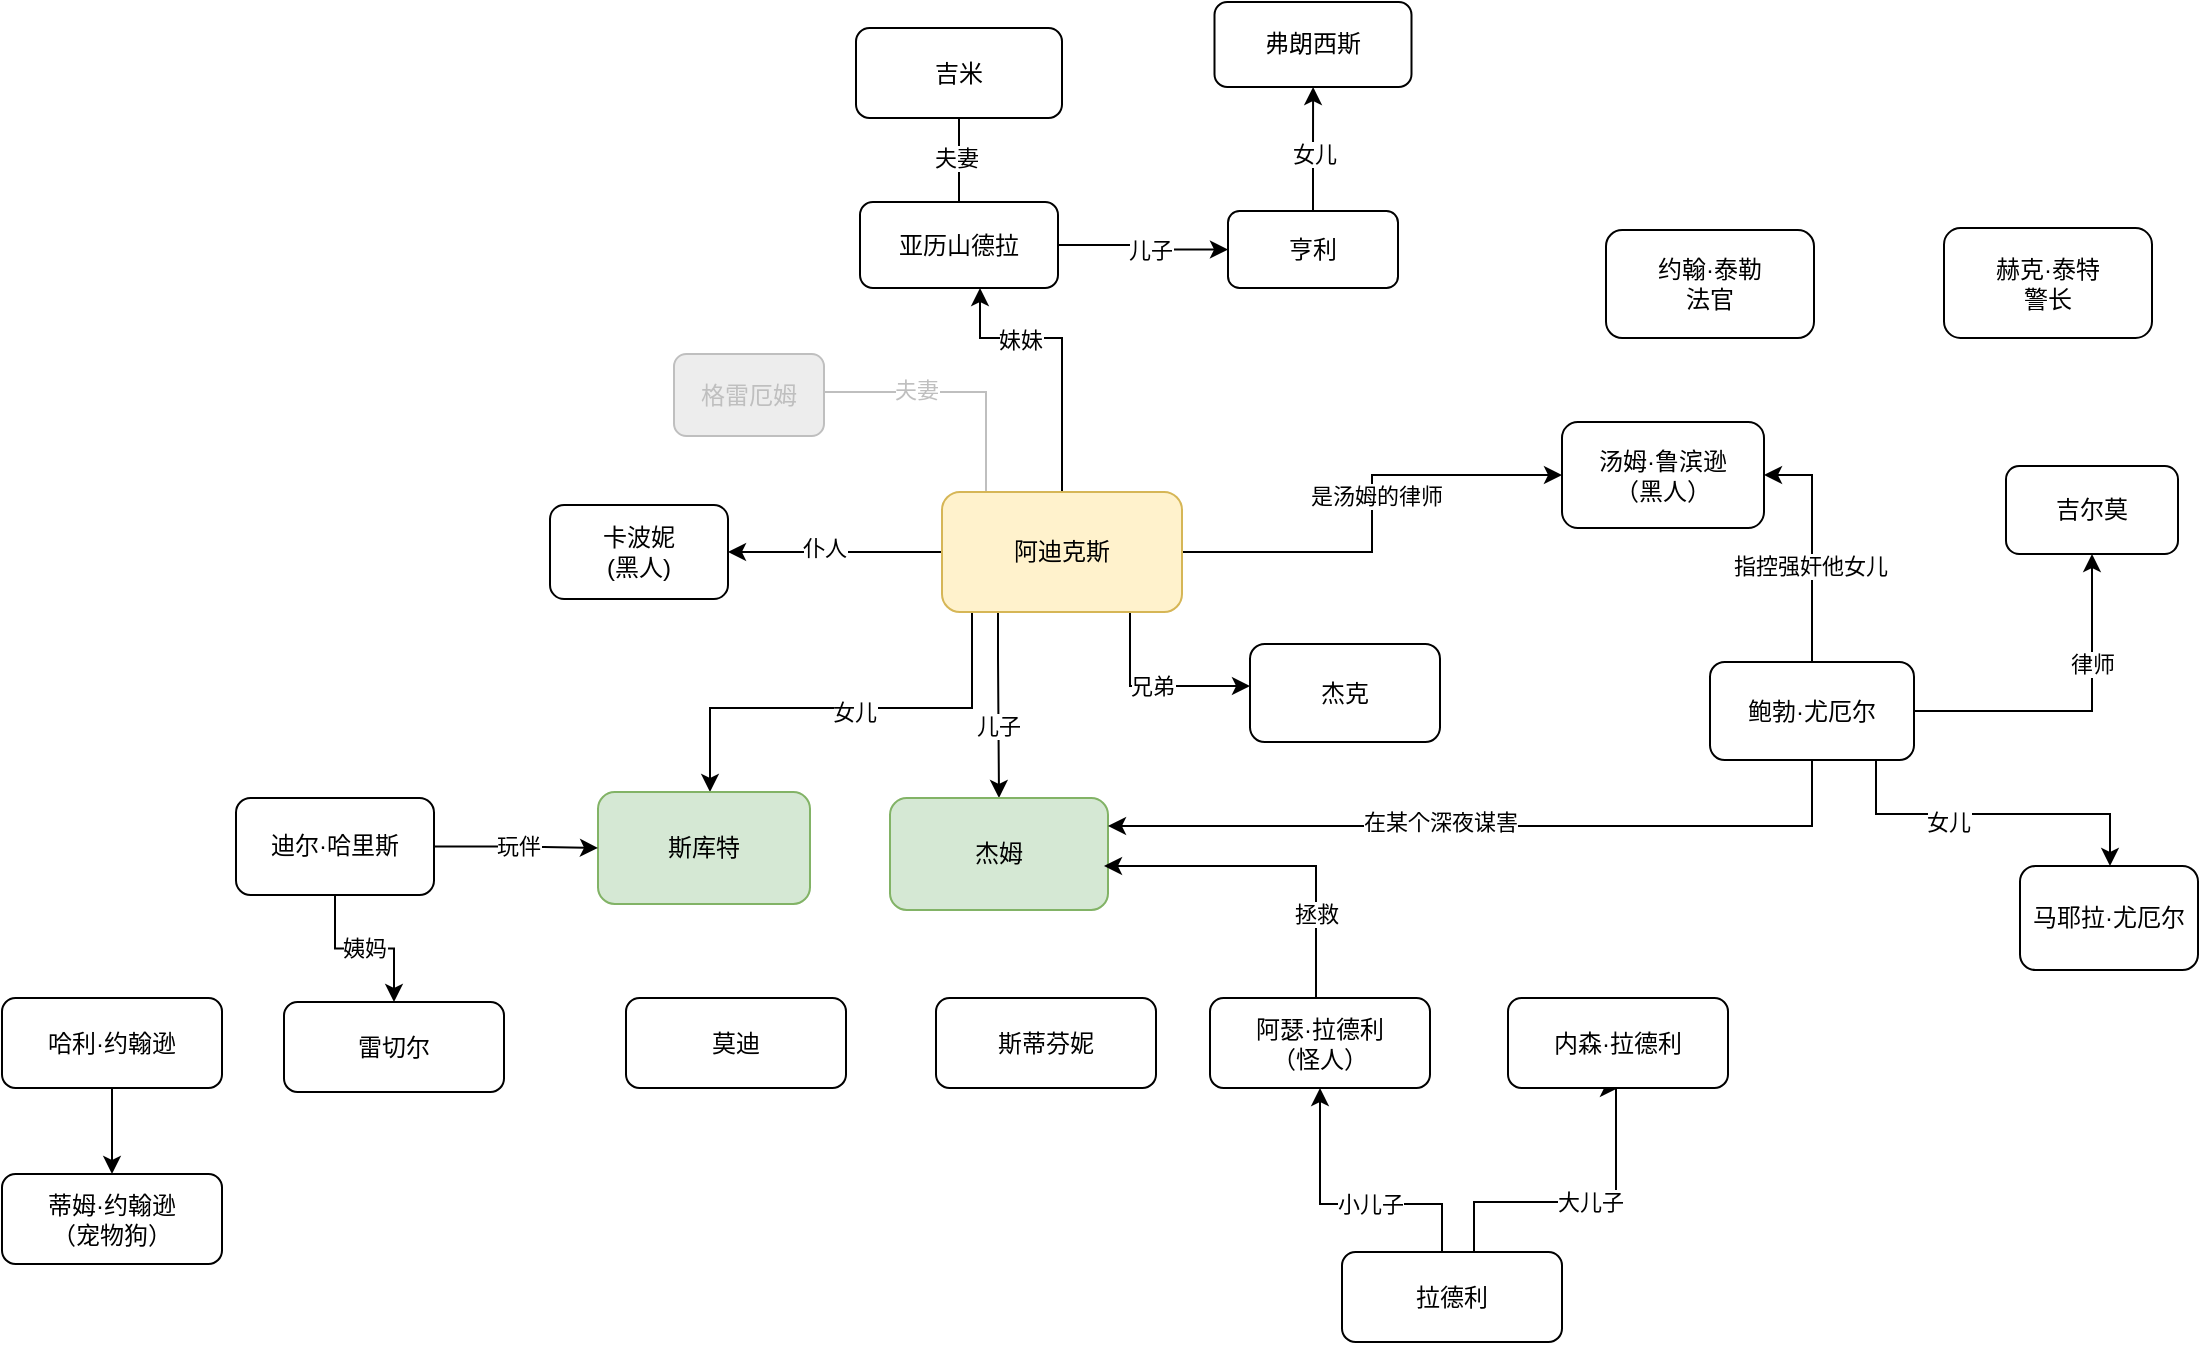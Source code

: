 <mxfile version="17.1.2" type="github">
  <diagram id="kwEa-XvYPqHJNM9P5Y8y" name="Page-1">
    <mxGraphModel dx="2059" dy="788" grid="0" gridSize="10" guides="1" tooltips="1" connect="1" arrows="1" fold="1" page="1" pageScale="1" pageWidth="827" pageHeight="1169" math="0" shadow="0">
      <root>
        <mxCell id="0" />
        <mxCell id="1" parent="0" />
        <mxCell id="xIzXu2N2-aK4Hv0oXQ2q-3" value="" style="edgeStyle=orthogonalEdgeStyle;rounded=0;orthogonalLoop=1;jettySize=auto;html=1;" parent="1" source="xIzXu2N2-aK4Hv0oXQ2q-1" target="xIzXu2N2-aK4Hv0oXQ2q-2" edge="1">
          <mxGeometry relative="1" as="geometry">
            <Array as="points">
              <mxPoint x="224" y="406" />
              <mxPoint x="93" y="406" />
            </Array>
          </mxGeometry>
        </mxCell>
        <mxCell id="xIzXu2N2-aK4Hv0oXQ2q-7" value="女儿" style="edgeLabel;html=1;align=center;verticalAlign=middle;resizable=0;points=[];" parent="xIzXu2N2-aK4Hv0oXQ2q-3" vertex="1" connectable="0">
          <mxGeometry x="-0.025" y="2" relative="1" as="geometry">
            <mxPoint as="offset" />
          </mxGeometry>
        </mxCell>
        <mxCell id="xIzXu2N2-aK4Hv0oXQ2q-5" value="" style="edgeStyle=orthogonalEdgeStyle;rounded=0;orthogonalLoop=1;jettySize=auto;html=1;endArrow=none;endFill=0;strokeColor=#BFBFBF;" parent="1" source="xIzXu2N2-aK4Hv0oXQ2q-1" target="xIzXu2N2-aK4Hv0oXQ2q-4" edge="1">
          <mxGeometry relative="1" as="geometry">
            <Array as="points">
              <mxPoint x="231" y="248" />
            </Array>
          </mxGeometry>
        </mxCell>
        <mxCell id="xIzXu2N2-aK4Hv0oXQ2q-6" value="夫妻" style="edgeLabel;html=1;align=center;verticalAlign=middle;resizable=0;points=[];fontColor=#BFBFBF;" parent="xIzXu2N2-aK4Hv0oXQ2q-5" vertex="1" connectable="0">
          <mxGeometry x="0.25" y="1" relative="1" as="geometry">
            <mxPoint x="-3" y="-2" as="offset" />
          </mxGeometry>
        </mxCell>
        <mxCell id="xIzXu2N2-aK4Hv0oXQ2q-12" value="" style="edgeStyle=orthogonalEdgeStyle;rounded=0;orthogonalLoop=1;jettySize=auto;html=1;endArrow=classic;endFill=1;" parent="1" source="xIzXu2N2-aK4Hv0oXQ2q-1" target="xIzXu2N2-aK4Hv0oXQ2q-11" edge="1">
          <mxGeometry relative="1" as="geometry">
            <Array as="points">
              <mxPoint x="269" y="221" />
              <mxPoint x="228" y="221" />
            </Array>
          </mxGeometry>
        </mxCell>
        <mxCell id="xIzXu2N2-aK4Hv0oXQ2q-13" value="妹妹" style="edgeLabel;html=1;align=center;verticalAlign=middle;resizable=0;points=[];" parent="xIzXu2N2-aK4Hv0oXQ2q-12" vertex="1" connectable="0">
          <mxGeometry x="-0.406" y="3" relative="1" as="geometry">
            <mxPoint x="-18" y="-34" as="offset" />
          </mxGeometry>
        </mxCell>
        <mxCell id="xIzXu2N2-aK4Hv0oXQ2q-24" value="" style="edgeStyle=orthogonalEdgeStyle;rounded=0;orthogonalLoop=1;jettySize=auto;html=1;endArrow=classic;endFill=1;" parent="1" source="xIzXu2N2-aK4Hv0oXQ2q-1" target="xIzXu2N2-aK4Hv0oXQ2q-23" edge="1">
          <mxGeometry relative="1" as="geometry">
            <Array as="points">
              <mxPoint x="303" y="395" />
            </Array>
          </mxGeometry>
        </mxCell>
        <mxCell id="xIzXu2N2-aK4Hv0oXQ2q-25" value="兄弟" style="edgeLabel;html=1;align=center;verticalAlign=middle;resizable=0;points=[];" parent="xIzXu2N2-aK4Hv0oXQ2q-24" vertex="1" connectable="0">
          <mxGeometry x="0.15" y="-3" relative="1" as="geometry">
            <mxPoint x="-8" y="-3" as="offset" />
          </mxGeometry>
        </mxCell>
        <mxCell id="xIzXu2N2-aK4Hv0oXQ2q-27" style="edgeStyle=orthogonalEdgeStyle;rounded=0;orthogonalLoop=1;jettySize=auto;html=1;entryX=1;entryY=0.5;entryDx=0;entryDy=0;endArrow=classic;endFill=1;" parent="1" source="xIzXu2N2-aK4Hv0oXQ2q-1" target="xIzXu2N2-aK4Hv0oXQ2q-26" edge="1">
          <mxGeometry relative="1" as="geometry" />
        </mxCell>
        <mxCell id="xIzXu2N2-aK4Hv0oXQ2q-28" value="仆人" style="edgeLabel;html=1;align=center;verticalAlign=middle;resizable=0;points=[];" parent="xIzXu2N2-aK4Hv0oXQ2q-27" vertex="1" connectable="0">
          <mxGeometry x="0.103" y="-2" relative="1" as="geometry">
            <mxPoint as="offset" />
          </mxGeometry>
        </mxCell>
        <mxCell id="xIzXu2N2-aK4Hv0oXQ2q-42" style="edgeStyle=orthogonalEdgeStyle;rounded=0;orthogonalLoop=1;jettySize=auto;html=1;entryX=0.5;entryY=0;entryDx=0;entryDy=0;startArrow=none;startFill=0;endArrow=classic;endFill=1;" parent="1" source="xIzXu2N2-aK4Hv0oXQ2q-1" target="xIzXu2N2-aK4Hv0oXQ2q-8" edge="1">
          <mxGeometry relative="1" as="geometry">
            <Array as="points">
              <mxPoint x="237" y="381" />
              <mxPoint x="237" y="381" />
            </Array>
          </mxGeometry>
        </mxCell>
        <mxCell id="xIzXu2N2-aK4Hv0oXQ2q-43" value="儿子" style="edgeLabel;html=1;align=center;verticalAlign=middle;resizable=0;points=[];" parent="xIzXu2N2-aK4Hv0oXQ2q-42" vertex="1" connectable="0">
          <mxGeometry x="0.227" y="-1" relative="1" as="geometry">
            <mxPoint as="offset" />
          </mxGeometry>
        </mxCell>
        <mxCell id="i0vwGdIeo6l2HDmmLLKN-1" style="edgeStyle=orthogonalEdgeStyle;rounded=0;orthogonalLoop=1;jettySize=auto;html=1;" parent="1" source="xIzXu2N2-aK4Hv0oXQ2q-1" target="xIzXu2N2-aK4Hv0oXQ2q-41" edge="1">
          <mxGeometry relative="1" as="geometry" />
        </mxCell>
        <mxCell id="i0vwGdIeo6l2HDmmLLKN-2" value="是汤姆的律师" style="edgeLabel;html=1;align=center;verticalAlign=middle;resizable=0;points=[];" parent="i0vwGdIeo6l2HDmmLLKN-1" vertex="1" connectable="0">
          <mxGeometry x="0.082" y="-2" relative="1" as="geometry">
            <mxPoint as="offset" />
          </mxGeometry>
        </mxCell>
        <mxCell id="xIzXu2N2-aK4Hv0oXQ2q-1" value="阿迪克斯" style="rounded=1;whiteSpace=wrap;html=1;fillColor=#fff2cc;strokeColor=#d6b656;" parent="1" vertex="1">
          <mxGeometry x="209" y="298" width="120" height="60" as="geometry" />
        </mxCell>
        <mxCell id="xIzXu2N2-aK4Hv0oXQ2q-2" value="斯库特" style="rounded=1;whiteSpace=wrap;html=1;fillColor=#d5e8d4;strokeColor=#82b366;" parent="1" vertex="1">
          <mxGeometry x="37" y="448" width="106" height="56" as="geometry" />
        </mxCell>
        <mxCell id="xIzXu2N2-aK4Hv0oXQ2q-4" value="格雷厄姆" style="rounded=1;whiteSpace=wrap;html=1;fillColor=#EDEDED;fontColor=#BFBFBF;strokeColor=#BFBFBF;" parent="1" vertex="1">
          <mxGeometry x="75" y="229" width="75" height="41" as="geometry" />
        </mxCell>
        <mxCell id="xIzXu2N2-aK4Hv0oXQ2q-8" value="杰姆" style="rounded=1;whiteSpace=wrap;html=1;fillColor=#d5e8d4;strokeColor=#82b366;" parent="1" vertex="1">
          <mxGeometry x="183" y="451" width="109" height="56" as="geometry" />
        </mxCell>
        <mxCell id="xIzXu2N2-aK4Hv0oXQ2q-15" value="" style="edgeStyle=orthogonalEdgeStyle;rounded=0;orthogonalLoop=1;jettySize=auto;html=1;endArrow=none;endFill=0;" parent="1" source="xIzXu2N2-aK4Hv0oXQ2q-11" target="xIzXu2N2-aK4Hv0oXQ2q-14" edge="1">
          <mxGeometry relative="1" as="geometry" />
        </mxCell>
        <mxCell id="xIzXu2N2-aK4Hv0oXQ2q-16" value="夫妻" style="edgeLabel;html=1;align=center;verticalAlign=middle;resizable=0;points=[];" parent="xIzXu2N2-aK4Hv0oXQ2q-15" vertex="1" connectable="0">
          <mxGeometry x="0.1" y="1" relative="1" as="geometry">
            <mxPoint x="-1" y="1" as="offset" />
          </mxGeometry>
        </mxCell>
        <mxCell id="i0vwGdIeo6l2HDmmLLKN-7" style="edgeStyle=orthogonalEdgeStyle;rounded=0;orthogonalLoop=1;jettySize=auto;html=1;" parent="1" source="xIzXu2N2-aK4Hv0oXQ2q-11" target="xIzXu2N2-aK4Hv0oXQ2q-17" edge="1">
          <mxGeometry relative="1" as="geometry" />
        </mxCell>
        <mxCell id="i0vwGdIeo6l2HDmmLLKN-8" value="儿子" style="edgeLabel;html=1;align=center;verticalAlign=middle;resizable=0;points=[];" parent="i0vwGdIeo6l2HDmmLLKN-7" vertex="1" connectable="0">
          <mxGeometry y="3" relative="1" as="geometry">
            <mxPoint y="1" as="offset" />
          </mxGeometry>
        </mxCell>
        <mxCell id="xIzXu2N2-aK4Hv0oXQ2q-11" value="亚历山德拉" style="rounded=1;whiteSpace=wrap;html=1;" parent="1" vertex="1">
          <mxGeometry x="168" y="153" width="99" height="43" as="geometry" />
        </mxCell>
        <mxCell id="xIzXu2N2-aK4Hv0oXQ2q-14" value="吉米" style="rounded=1;whiteSpace=wrap;html=1;" parent="1" vertex="1">
          <mxGeometry x="166" y="66" width="103" height="45" as="geometry" />
        </mxCell>
        <mxCell id="xIzXu2N2-aK4Hv0oXQ2q-21" value="" style="edgeStyle=orthogonalEdgeStyle;rounded=0;orthogonalLoop=1;jettySize=auto;html=1;endArrow=classic;endFill=1;" parent="1" source="xIzXu2N2-aK4Hv0oXQ2q-17" target="xIzXu2N2-aK4Hv0oXQ2q-20" edge="1">
          <mxGeometry relative="1" as="geometry" />
        </mxCell>
        <mxCell id="xIzXu2N2-aK4Hv0oXQ2q-22" value="女儿" style="edgeLabel;html=1;align=center;verticalAlign=middle;resizable=0;points=[];" parent="xIzXu2N2-aK4Hv0oXQ2q-21" vertex="1" connectable="0">
          <mxGeometry x="-0.229" y="-3" relative="1" as="geometry">
            <mxPoint x="-3" y="-5" as="offset" />
          </mxGeometry>
        </mxCell>
        <mxCell id="xIzXu2N2-aK4Hv0oXQ2q-17" value="亨利" style="rounded=1;whiteSpace=wrap;html=1;" parent="1" vertex="1">
          <mxGeometry x="352" y="157.5" width="85" height="38.5" as="geometry" />
        </mxCell>
        <mxCell id="xIzXu2N2-aK4Hv0oXQ2q-20" value="弗朗西斯" style="rounded=1;whiteSpace=wrap;html=1;" parent="1" vertex="1">
          <mxGeometry x="345.25" y="53" width="98.5" height="42.5" as="geometry" />
        </mxCell>
        <mxCell id="xIzXu2N2-aK4Hv0oXQ2q-23" value="杰克" style="rounded=1;whiteSpace=wrap;html=1;" parent="1" vertex="1">
          <mxGeometry x="363" y="374" width="95" height="49" as="geometry" />
        </mxCell>
        <mxCell id="xIzXu2N2-aK4Hv0oXQ2q-26" value="卡波妮&lt;br&gt;(黑人)" style="rounded=1;whiteSpace=wrap;html=1;fillColor=#FFFFFF;" parent="1" vertex="1">
          <mxGeometry x="13" y="304.5" width="89" height="47" as="geometry" />
        </mxCell>
        <mxCell id="xIzXu2N2-aK4Hv0oXQ2q-31" value="姨妈" style="edgeStyle=orthogonalEdgeStyle;rounded=0;orthogonalLoop=1;jettySize=auto;html=1;endArrow=none;endFill=0;startArrow=classic;startFill=1;" parent="1" source="xIzXu2N2-aK4Hv0oXQ2q-29" target="xIzXu2N2-aK4Hv0oXQ2q-30" edge="1">
          <mxGeometry relative="1" as="geometry" />
        </mxCell>
        <mxCell id="xIzXu2N2-aK4Hv0oXQ2q-29" value="雷切尔" style="rounded=1;whiteSpace=wrap;html=1;" parent="1" vertex="1">
          <mxGeometry x="-120" y="553" width="110" height="45" as="geometry" />
        </mxCell>
        <mxCell id="u2bE1SjppBddsWff6TGJ-5" value="" style="edgeStyle=orthogonalEdgeStyle;rounded=0;orthogonalLoop=1;jettySize=auto;html=1;" edge="1" parent="1" source="xIzXu2N2-aK4Hv0oXQ2q-30" target="xIzXu2N2-aK4Hv0oXQ2q-2">
          <mxGeometry relative="1" as="geometry" />
        </mxCell>
        <mxCell id="u2bE1SjppBddsWff6TGJ-6" value="玩伴" style="edgeLabel;html=1;align=center;verticalAlign=middle;resizable=0;points=[];" vertex="1" connectable="0" parent="u2bE1SjppBddsWff6TGJ-5">
          <mxGeometry x="0.275" y="-1" relative="1" as="geometry">
            <mxPoint x="-11" y="-2" as="offset" />
          </mxGeometry>
        </mxCell>
        <mxCell id="xIzXu2N2-aK4Hv0oXQ2q-30" value="迪尔·哈里斯" style="rounded=1;whiteSpace=wrap;html=1;" parent="1" vertex="1">
          <mxGeometry x="-144" y="451" width="99" height="48.5" as="geometry" />
        </mxCell>
        <mxCell id="xIzXu2N2-aK4Hv0oXQ2q-32" value="莫迪" style="rounded=1;whiteSpace=wrap;html=1;" parent="1" vertex="1">
          <mxGeometry x="51" y="551" width="110" height="45" as="geometry" />
        </mxCell>
        <mxCell id="xIzXu2N2-aK4Hv0oXQ2q-35" value="" style="edgeStyle=orthogonalEdgeStyle;rounded=0;orthogonalLoop=1;jettySize=auto;html=1;startArrow=none;startFill=0;endArrow=classic;endFill=1;exitX=0.5;exitY=0;exitDx=0;exitDy=0;" parent="1" source="xIzXu2N2-aK4Hv0oXQ2q-33" target="xIzXu2N2-aK4Hv0oXQ2q-34" edge="1">
          <mxGeometry relative="1" as="geometry">
            <Array as="points">
              <mxPoint x="459" y="654" />
              <mxPoint x="398" y="654" />
            </Array>
          </mxGeometry>
        </mxCell>
        <mxCell id="xIzXu2N2-aK4Hv0oXQ2q-38" value="小儿子" style="edgeLabel;html=1;align=center;verticalAlign=middle;resizable=0;points=[];" parent="xIzXu2N2-aK4Hv0oXQ2q-35" vertex="1" connectable="0">
          <mxGeometry x="-0.16" y="3" relative="1" as="geometry">
            <mxPoint x="-3" y="-3" as="offset" />
          </mxGeometry>
        </mxCell>
        <mxCell id="xIzXu2N2-aK4Hv0oXQ2q-39" style="edgeStyle=orthogonalEdgeStyle;rounded=0;orthogonalLoop=1;jettySize=auto;html=1;entryX=0.5;entryY=1;entryDx=0;entryDy=0;startArrow=none;startFill=0;endArrow=classic;endFill=1;" parent="1" source="xIzXu2N2-aK4Hv0oXQ2q-33" target="xIzXu2N2-aK4Hv0oXQ2q-37" edge="1">
          <mxGeometry relative="1" as="geometry">
            <Array as="points">
              <mxPoint x="475" y="653" />
              <mxPoint x="546" y="653" />
            </Array>
          </mxGeometry>
        </mxCell>
        <mxCell id="xIzXu2N2-aK4Hv0oXQ2q-40" value="大儿子" style="edgeLabel;html=1;align=center;verticalAlign=middle;resizable=0;points=[];" parent="xIzXu2N2-aK4Hv0oXQ2q-39" vertex="1" connectable="0">
          <mxGeometry x="0.241" y="4" relative="1" as="geometry">
            <mxPoint x="-13" y="4" as="offset" />
          </mxGeometry>
        </mxCell>
        <mxCell id="xIzXu2N2-aK4Hv0oXQ2q-33" value="拉德利" style="rounded=1;whiteSpace=wrap;html=1;" parent="1" vertex="1">
          <mxGeometry x="409" y="678" width="110" height="45" as="geometry" />
        </mxCell>
        <mxCell id="u2bE1SjppBddsWff6TGJ-3" style="edgeStyle=orthogonalEdgeStyle;rounded=0;orthogonalLoop=1;jettySize=auto;html=1;" edge="1" parent="1" source="xIzXu2N2-aK4Hv0oXQ2q-34">
          <mxGeometry relative="1" as="geometry">
            <mxPoint x="290" y="485" as="targetPoint" />
            <Array as="points">
              <mxPoint x="396" y="485" />
              <mxPoint x="292" y="485" />
            </Array>
          </mxGeometry>
        </mxCell>
        <mxCell id="u2bE1SjppBddsWff6TGJ-4" value="拯救" style="edgeLabel;html=1;align=center;verticalAlign=middle;resizable=0;points=[];" vertex="1" connectable="0" parent="u2bE1SjppBddsWff6TGJ-3">
          <mxGeometry x="-0.512" relative="1" as="geometry">
            <mxPoint as="offset" />
          </mxGeometry>
        </mxCell>
        <mxCell id="xIzXu2N2-aK4Hv0oXQ2q-34" value="阿瑟·拉德利&lt;br&gt;（怪人）" style="rounded=1;whiteSpace=wrap;html=1;" parent="1" vertex="1">
          <mxGeometry x="343" y="551" width="110" height="45" as="geometry" />
        </mxCell>
        <mxCell id="xIzXu2N2-aK4Hv0oXQ2q-37" value="内森·拉德利" style="rounded=1;whiteSpace=wrap;html=1;" parent="1" vertex="1">
          <mxGeometry x="492" y="551" width="110" height="45" as="geometry" />
        </mxCell>
        <mxCell id="xIzXu2N2-aK4Hv0oXQ2q-41" value="汤姆·鲁滨逊&lt;br&gt;（黑人）" style="rounded=1;whiteSpace=wrap;html=1;" parent="1" vertex="1">
          <mxGeometry x="519" y="263" width="101" height="53" as="geometry" />
        </mxCell>
        <mxCell id="xIzXu2N2-aK4Hv0oXQ2q-47" value="" style="edgeStyle=orthogonalEdgeStyle;rounded=0;orthogonalLoop=1;jettySize=auto;html=1;startArrow=none;startFill=0;endArrow=classic;endFill=1;" parent="1" source="xIzXu2N2-aK4Hv0oXQ2q-44" target="xIzXu2N2-aK4Hv0oXQ2q-46" edge="1">
          <mxGeometry relative="1" as="geometry" />
        </mxCell>
        <mxCell id="xIzXu2N2-aK4Hv0oXQ2q-44" value="哈利·约翰逊" style="rounded=1;whiteSpace=wrap;html=1;" parent="1" vertex="1">
          <mxGeometry x="-261" y="551" width="110" height="45" as="geometry" />
        </mxCell>
        <mxCell id="xIzXu2N2-aK4Hv0oXQ2q-45" value="斯蒂芬妮" style="rounded=1;whiteSpace=wrap;html=1;" parent="1" vertex="1">
          <mxGeometry x="206" y="551" width="110" height="45" as="geometry" />
        </mxCell>
        <mxCell id="xIzXu2N2-aK4Hv0oXQ2q-46" value="蒂姆·约翰逊&lt;br&gt;（宠物狗）" style="rounded=1;whiteSpace=wrap;html=1;" parent="1" vertex="1">
          <mxGeometry x="-261" y="639" width="110" height="45" as="geometry" />
        </mxCell>
        <mxCell id="i0vwGdIeo6l2HDmmLLKN-5" style="edgeStyle=orthogonalEdgeStyle;rounded=0;orthogonalLoop=1;jettySize=auto;html=1;entryX=1;entryY=0.5;entryDx=0;entryDy=0;" parent="1" source="i0vwGdIeo6l2HDmmLLKN-3" target="xIzXu2N2-aK4Hv0oXQ2q-41" edge="1">
          <mxGeometry relative="1" as="geometry" />
        </mxCell>
        <mxCell id="i0vwGdIeo6l2HDmmLLKN-6" value="指控强奸他女儿" style="edgeLabel;html=1;align=center;verticalAlign=middle;resizable=0;points=[];" parent="i0vwGdIeo6l2HDmmLLKN-5" vertex="1" connectable="0">
          <mxGeometry x="-0.17" y="1" relative="1" as="geometry">
            <mxPoint y="1" as="offset" />
          </mxGeometry>
        </mxCell>
        <mxCell id="i0vwGdIeo6l2HDmmLLKN-12" value="" style="edgeStyle=orthogonalEdgeStyle;rounded=0;orthogonalLoop=1;jettySize=auto;html=1;" parent="1" source="i0vwGdIeo6l2HDmmLLKN-3" target="i0vwGdIeo6l2HDmmLLKN-11" edge="1">
          <mxGeometry relative="1" as="geometry" />
        </mxCell>
        <mxCell id="i0vwGdIeo6l2HDmmLLKN-13" value="律师" style="edgeLabel;html=1;align=center;verticalAlign=middle;resizable=0;points=[];" parent="i0vwGdIeo6l2HDmmLLKN-12" vertex="1" connectable="0">
          <mxGeometry x="-0.163" relative="1" as="geometry">
            <mxPoint x="19" y="-24" as="offset" />
          </mxGeometry>
        </mxCell>
        <mxCell id="i0vwGdIeo6l2HDmmLLKN-15" value="" style="edgeStyle=orthogonalEdgeStyle;rounded=0;orthogonalLoop=1;jettySize=auto;html=1;exitX=0.5;exitY=1;exitDx=0;exitDy=0;" parent="1" source="i0vwGdIeo6l2HDmmLLKN-3" target="i0vwGdIeo6l2HDmmLLKN-14" edge="1">
          <mxGeometry relative="1" as="geometry">
            <Array as="points">
              <mxPoint x="676" y="432" />
              <mxPoint x="676" y="459" />
              <mxPoint x="793" y="459" />
            </Array>
          </mxGeometry>
        </mxCell>
        <mxCell id="i0vwGdIeo6l2HDmmLLKN-16" value="女儿" style="edgeLabel;html=1;align=center;verticalAlign=middle;resizable=0;points=[];" parent="i0vwGdIeo6l2HDmmLLKN-15" vertex="1" connectable="0">
          <mxGeometry x="-0.066" y="-3" relative="1" as="geometry">
            <mxPoint y="1" as="offset" />
          </mxGeometry>
        </mxCell>
        <mxCell id="u2bE1SjppBddsWff6TGJ-1" style="edgeStyle=orthogonalEdgeStyle;rounded=0;orthogonalLoop=1;jettySize=auto;html=1;entryX=1;entryY=0.25;entryDx=0;entryDy=0;" edge="1" parent="1" source="i0vwGdIeo6l2HDmmLLKN-3" target="xIzXu2N2-aK4Hv0oXQ2q-8">
          <mxGeometry relative="1" as="geometry">
            <mxPoint x="293" y="459" as="targetPoint" />
            <Array as="points">
              <mxPoint x="644" y="465" />
            </Array>
          </mxGeometry>
        </mxCell>
        <mxCell id="u2bE1SjppBddsWff6TGJ-2" value="在某个深夜谋害" style="edgeLabel;html=1;align=center;verticalAlign=middle;resizable=0;points=[];" vertex="1" connectable="0" parent="u2bE1SjppBddsWff6TGJ-1">
          <mxGeometry x="0.123" relative="1" as="geometry">
            <mxPoint x="-3" y="-2" as="offset" />
          </mxGeometry>
        </mxCell>
        <mxCell id="i0vwGdIeo6l2HDmmLLKN-3" value="鲍勃·尤厄尔" style="rounded=1;whiteSpace=wrap;html=1;" parent="1" vertex="1">
          <mxGeometry x="593" y="383" width="102" height="49" as="geometry" />
        </mxCell>
        <mxCell id="i0vwGdIeo6l2HDmmLLKN-9" value="约翰·泰勒&lt;br&gt;法官" style="rounded=1;whiteSpace=wrap;html=1;" parent="1" vertex="1">
          <mxGeometry x="541" y="167" width="104" height="54" as="geometry" />
        </mxCell>
        <mxCell id="i0vwGdIeo6l2HDmmLLKN-10" value="赫克·泰特&lt;br&gt;警长" style="rounded=1;whiteSpace=wrap;html=1;" parent="1" vertex="1">
          <mxGeometry x="710" y="166" width="104" height="55" as="geometry" />
        </mxCell>
        <mxCell id="i0vwGdIeo6l2HDmmLLKN-11" value="吉尔莫" style="rounded=1;whiteSpace=wrap;html=1;" parent="1" vertex="1">
          <mxGeometry x="741" y="285" width="86" height="44" as="geometry" />
        </mxCell>
        <mxCell id="i0vwGdIeo6l2HDmmLLKN-14" value="马耶拉·尤厄尔" style="rounded=1;whiteSpace=wrap;html=1;" parent="1" vertex="1">
          <mxGeometry x="748" y="485" width="89" height="52" as="geometry" />
        </mxCell>
      </root>
    </mxGraphModel>
  </diagram>
</mxfile>
